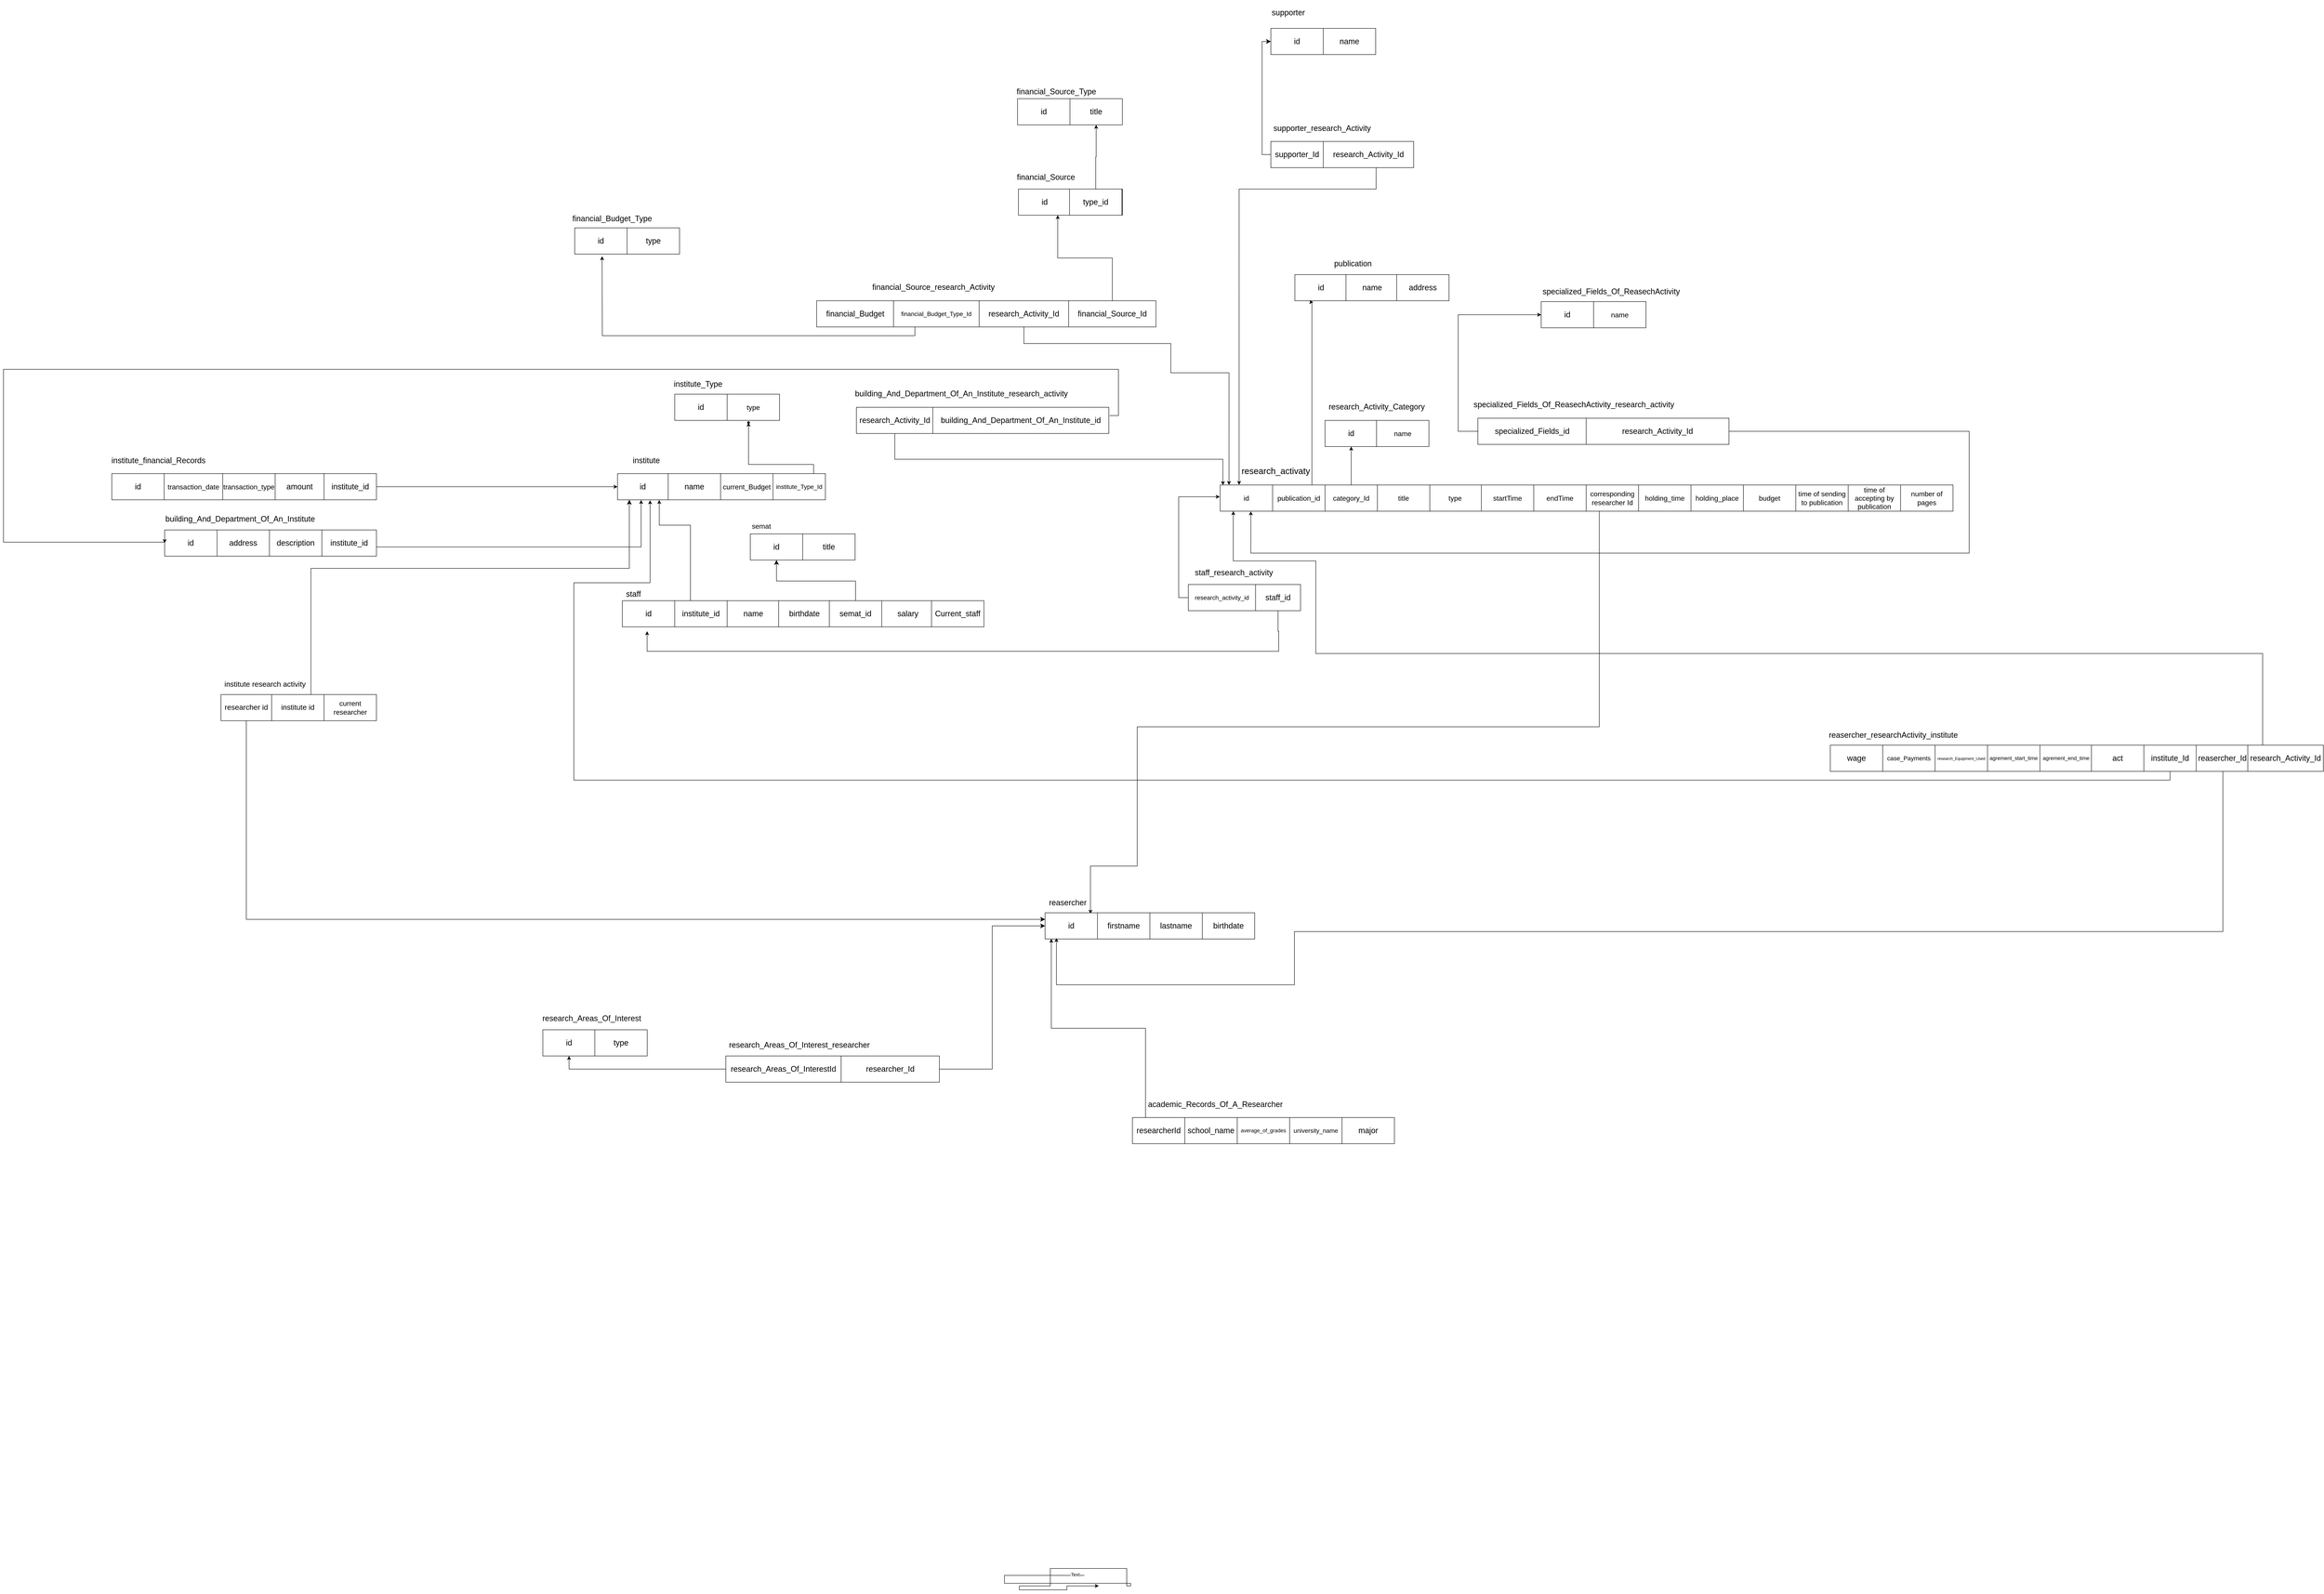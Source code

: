 <mxfile version="21.3.8" type="device">
  <diagram name="Page-1" id="1VqItBVcX3RnxWOe3ivJ">
    <mxGraphModel dx="6468" dy="4348" grid="0" gridSize="10" guides="1" tooltips="1" connect="1" arrows="1" fold="1" page="0" pageScale="1" pageWidth="3300" pageHeight="2339" math="0" shadow="0">
      <root>
        <mxCell id="0" />
        <mxCell id="1" parent="0" />
        <mxCell id="q6PMG7xkaaM3_tdC63fm-1" value="type" style="whiteSpace=wrap;html=1;fontSize=16;" parent="1" vertex="1">
          <mxGeometry x="-87" y="-1649" width="120" height="60" as="geometry" />
        </mxCell>
        <mxCell id="q6PMG7xkaaM3_tdC63fm-2" value="startTime" style="whiteSpace=wrap;html=1;fontSize=16;" parent="1" vertex="1">
          <mxGeometry x="33" y="-1649" width="120" height="60" as="geometry" />
        </mxCell>
        <mxCell id="q6PMG7xkaaM3_tdC63fm-3" value="endTime" style="whiteSpace=wrap;html=1;fontSize=16;" parent="1" vertex="1">
          <mxGeometry x="153" y="-1649" width="120" height="60" as="geometry" />
        </mxCell>
        <mxCell id="SY94LVM2wJJQu6hIDgBv-153" style="edgeStyle=orthogonalEdgeStyle;rounded=0;orthogonalLoop=1;jettySize=auto;html=1;exitX=0.25;exitY=1;exitDx=0;exitDy=0;entryX=0.866;entryY=0.035;entryDx=0;entryDy=0;entryPerimeter=0;" parent="1" source="q6PMG7xkaaM3_tdC63fm-4" target="SY94LVM2wJJQu6hIDgBv-108" edge="1">
          <mxGeometry relative="1" as="geometry">
            <mxPoint x="-862" y="-681" as="targetPoint" />
            <Array as="points">
              <mxPoint x="303" y="-1095" />
              <mxPoint x="-755" y="-1095" />
              <mxPoint x="-755" y="-776" />
              <mxPoint x="-862" y="-776" />
            </Array>
          </mxGeometry>
        </mxCell>
        <mxCell id="q6PMG7xkaaM3_tdC63fm-4" value="corresponding researcher Id" style="whiteSpace=wrap;html=1;fontSize=16;" parent="1" vertex="1">
          <mxGeometry x="273" y="-1649" width="120" height="60" as="geometry" />
        </mxCell>
        <mxCell id="q6PMG7xkaaM3_tdC63fm-5" value="id" style="whiteSpace=wrap;html=1;fontSize=16;" parent="1" vertex="1">
          <mxGeometry x="-565" y="-1649" width="120" height="60" as="geometry" />
        </mxCell>
        <mxCell id="SY94LVM2wJJQu6hIDgBv-152" style="edgeStyle=orthogonalEdgeStyle;rounded=0;orthogonalLoop=1;jettySize=auto;html=1;exitX=0.75;exitY=0;exitDx=0;exitDy=0;entryX=0.35;entryY=1.05;entryDx=0;entryDy=0;entryPerimeter=0;" parent="1" edge="1">
          <mxGeometry relative="1" as="geometry">
            <mxPoint x="-355" y="-1649" as="sourcePoint" />
            <mxPoint x="-352" y="-2068" as="targetPoint" />
            <Array as="points">
              <mxPoint x="-355" y="-2068" />
            </Array>
          </mxGeometry>
        </mxCell>
        <mxCell id="q6PMG7xkaaM3_tdC63fm-6" value="publication_id" style="whiteSpace=wrap;html=1;fontSize=16;" parent="1" vertex="1">
          <mxGeometry x="-445" y="-1649" width="120" height="60" as="geometry" />
        </mxCell>
        <mxCell id="SY94LVM2wJJQu6hIDgBv-18" value="" style="edgeStyle=orthogonalEdgeStyle;rounded=0;orthogonalLoop=1;jettySize=auto;html=1;" parent="1" source="q6PMG7xkaaM3_tdC63fm-7" target="SY94LVM2wJJQu6hIDgBv-2" edge="1">
          <mxGeometry relative="1" as="geometry" />
        </mxCell>
        <mxCell id="q6PMG7xkaaM3_tdC63fm-7" value="category_Id" style="whiteSpace=wrap;html=1;fontSize=16;" parent="1" vertex="1">
          <mxGeometry x="-325" y="-1649" width="120" height="60" as="geometry" />
        </mxCell>
        <mxCell id="q6PMG7xkaaM3_tdC63fm-8" value="title" style="whiteSpace=wrap;html=1;fontSize=16;" parent="1" vertex="1">
          <mxGeometry x="-205" y="-1649" width="120" height="60" as="geometry" />
        </mxCell>
        <mxCell id="q6PMG7xkaaM3_tdC63fm-9" value="&lt;div align=&quot;left&quot;&gt;&lt;font style=&quot;font-size: 20px;&quot;&gt;research_activaty&lt;/font&gt;&lt;/div&gt;" style="text;html=1;align=left;verticalAlign=middle;resizable=0;points=[];autosize=1;strokeColor=none;fillColor=none;fontSize=16;" parent="1" vertex="1">
          <mxGeometry x="-518" y="-1700" width="175" height="36" as="geometry" />
        </mxCell>
        <mxCell id="q6PMG7xkaaM3_tdC63fm-10" value="holding_time" style="whiteSpace=wrap;html=1;fontSize=16;" parent="1" vertex="1">
          <mxGeometry x="393" y="-1649" width="120" height="60" as="geometry" />
        </mxCell>
        <mxCell id="q6PMG7xkaaM3_tdC63fm-11" value="holding_place" style="whiteSpace=wrap;html=1;fontSize=16;" parent="1" vertex="1">
          <mxGeometry x="513" y="-1649" width="120" height="60" as="geometry" />
        </mxCell>
        <mxCell id="q6PMG7xkaaM3_tdC63fm-12" value="budget" style="whiteSpace=wrap;html=1;fontSize=16;" parent="1" vertex="1">
          <mxGeometry x="633" y="-1649" width="120" height="60" as="geometry" />
        </mxCell>
        <mxCell id="q6PMG7xkaaM3_tdC63fm-13" value="time of sending to publication" style="whiteSpace=wrap;html=1;fontSize=16;" parent="1" vertex="1">
          <mxGeometry x="753" y="-1649" width="120" height="60" as="geometry" />
        </mxCell>
        <mxCell id="q6PMG7xkaaM3_tdC63fm-14" value="time of accepting by publication" style="whiteSpace=wrap;html=1;fontSize=16;" parent="1" vertex="1">
          <mxGeometry x="873" y="-1649" width="120" height="60" as="geometry" />
        </mxCell>
        <mxCell id="q6PMG7xkaaM3_tdC63fm-15" value="number of pages" style="whiteSpace=wrap;html=1;fontSize=16;" parent="1" vertex="1">
          <mxGeometry x="993" y="-1649" width="120" height="60" as="geometry" />
        </mxCell>
        <mxCell id="SY94LVM2wJJQu6hIDgBv-1" value="&lt;font style=&quot;font-size: 18px;&quot;&gt;research_Activity_Category&lt;/font&gt;" style="text;html=1;strokeColor=none;fillColor=none;align=center;verticalAlign=middle;whiteSpace=wrap;rounded=0;" parent="1" vertex="1">
          <mxGeometry x="-322" y="-1843" width="231" height="30" as="geometry" />
        </mxCell>
        <mxCell id="SY94LVM2wJJQu6hIDgBv-2" value="&lt;font style=&quot;font-size: 18px;&quot;&gt;id&lt;/font&gt;" style="rounded=0;whiteSpace=wrap;html=1;" parent="1" vertex="1">
          <mxGeometry x="-325" y="-1797" width="120" height="60" as="geometry" />
        </mxCell>
        <mxCell id="SY94LVM2wJJQu6hIDgBv-3" value="&lt;font size=&quot;3&quot;&gt;name&lt;/font&gt;" style="rounded=0;whiteSpace=wrap;html=1;" parent="1" vertex="1">
          <mxGeometry x="-207" y="-1797" width="120" height="60" as="geometry" />
        </mxCell>
        <mxCell id="SY94LVM2wJJQu6hIDgBv-10" value="&lt;font style=&quot;font-size: 18px;&quot;&gt;name&lt;/font&gt;" style="rounded=0;whiteSpace=wrap;html=1;" parent="1" vertex="1">
          <mxGeometry x="-1829" y="-1675" width="120" height="60" as="geometry" />
        </mxCell>
        <mxCell id="SY94LVM2wJJQu6hIDgBv-11" value="&lt;font size=&quot;3&quot;&gt;current_Budget&lt;/font&gt;" style="rounded=0;whiteSpace=wrap;html=1;" parent="1" vertex="1">
          <mxGeometry x="-1709" y="-1675" width="120" height="60" as="geometry" />
        </mxCell>
        <mxCell id="SY94LVM2wJJQu6hIDgBv-28" value="" style="edgeStyle=orthogonalEdgeStyle;rounded=0;orthogonalLoop=1;jettySize=auto;html=1;" parent="1" source="SY94LVM2wJJQu6hIDgBv-12" target="SY94LVM2wJJQu6hIDgBv-27" edge="1">
          <mxGeometry relative="1" as="geometry">
            <Array as="points">
              <mxPoint x="-1496" y="-1696" />
              <mxPoint x="-1645" y="-1696" />
            </Array>
          </mxGeometry>
        </mxCell>
        <mxCell id="SY94LVM2wJJQu6hIDgBv-12" value="&lt;font style=&quot;font-size: 14px;&quot;&gt;institute_Type_Id&lt;/font&gt;" style="rounded=0;whiteSpace=wrap;html=1;" parent="1" vertex="1">
          <mxGeometry x="-1589" y="-1675" width="120" height="60" as="geometry" />
        </mxCell>
        <mxCell id="SY94LVM2wJJQu6hIDgBv-13" value="&lt;font style=&quot;font-size: 18px;&quot;&gt;institute&lt;/font&gt;" style="text;html=1;strokeColor=none;fillColor=none;align=center;verticalAlign=middle;whiteSpace=wrap;rounded=0;" parent="1" vertex="1">
          <mxGeometry x="-1938" y="-1725" width="118" height="40" as="geometry" />
        </mxCell>
        <mxCell id="SY94LVM2wJJQu6hIDgBv-19" value="&lt;font style=&quot;font-size: 18px;&quot;&gt;institute_Type&lt;/font&gt;" style="text;html=1;strokeColor=none;fillColor=none;align=center;verticalAlign=middle;whiteSpace=wrap;rounded=0;" parent="1" vertex="1">
          <mxGeometry x="-1837" y="-1895" width="153" height="30" as="geometry" />
        </mxCell>
        <mxCell id="SY94LVM2wJJQu6hIDgBv-21" value="&lt;font style=&quot;font-size: 18px;&quot;&gt;id&lt;/font&gt;" style="rounded=0;whiteSpace=wrap;html=1;" parent="1" vertex="1">
          <mxGeometry x="-1814" y="-1857" width="120" height="60" as="geometry" />
        </mxCell>
        <mxCell id="SY94LVM2wJJQu6hIDgBv-22" value="&lt;font size=&quot;3&quot;&gt;type&lt;/font&gt;" style="rounded=0;whiteSpace=wrap;html=1;" parent="1" vertex="1">
          <mxGeometry x="-1694" y="-1857" width="120" height="60" as="geometry" />
        </mxCell>
        <mxCell id="SY94LVM2wJJQu6hIDgBv-27" value="" style="shape=waypoint;sketch=0;size=6;pointerEvents=1;points=[];fillColor=default;resizable=0;rotatable=0;perimeter=centerPerimeter;snapToPoint=1;rounded=0;" parent="1" vertex="1">
          <mxGeometry x="-1655" y="-1802" width="20" height="20" as="geometry" />
        </mxCell>
        <mxCell id="SY94LVM2wJJQu6hIDgBv-37" style="edgeStyle=orthogonalEdgeStyle;rounded=0;orthogonalLoop=1;jettySize=auto;html=1;entryX=0.729;entryY=1.007;entryDx=0;entryDy=0;entryPerimeter=0;" parent="1" edge="1">
          <mxGeometry relative="1" as="geometry">
            <mxPoint x="-1849.436" y="-1614.58" as="targetPoint" />
            <Array as="points">
              <mxPoint x="-1778" y="-1557" />
              <mxPoint x="-1849" y="-1557" />
            </Array>
            <mxPoint x="-1778" y="-1384" as="sourcePoint" />
          </mxGeometry>
        </mxCell>
        <mxCell id="SY94LVM2wJJQu6hIDgBv-29" value="&lt;font style=&quot;font-size: 18px;&quot;&gt;institute_id&lt;/font&gt;" style="rounded=0;whiteSpace=wrap;html=1;" parent="1" vertex="1">
          <mxGeometry x="-1814" y="-1384" width="120" height="60" as="geometry" />
        </mxCell>
        <mxCell id="SY94LVM2wJJQu6hIDgBv-30" value="&lt;font style=&quot;font-size: 18px;&quot;&gt;name&lt;/font&gt;" style="rounded=0;whiteSpace=wrap;html=1;" parent="1" vertex="1">
          <mxGeometry x="-1694" y="-1384" width="120" height="60" as="geometry" />
        </mxCell>
        <mxCell id="SY94LVM2wJJQu6hIDgBv-31" value="&lt;font style=&quot;font-size: 18px;&quot;&gt;birthdate&lt;/font&gt;" style="rounded=0;whiteSpace=wrap;html=1;" parent="1" vertex="1">
          <mxGeometry x="-1576" y="-1384" width="118" height="60" as="geometry" />
        </mxCell>
        <mxCell id="xu3cfHIjimYOVlinAVTr-2" style="edgeStyle=orthogonalEdgeStyle;rounded=0;orthogonalLoop=1;jettySize=auto;html=1;entryX=0.5;entryY=1;entryDx=0;entryDy=0;fontSize=12;startSize=8;endSize=8;" parent="1" source="SY94LVM2wJJQu6hIDgBv-32" target="SY94LVM2wJJQu6hIDgBv-49" edge="1">
          <mxGeometry relative="1" as="geometry">
            <Array as="points">
              <mxPoint x="-1400" y="-1429" />
              <mxPoint x="-1581" y="-1429" />
            </Array>
          </mxGeometry>
        </mxCell>
        <mxCell id="SY94LVM2wJJQu6hIDgBv-32" value="&lt;font style=&quot;font-size: 18px;&quot;&gt;semat_id&lt;/font&gt;" style="rounded=0;whiteSpace=wrap;html=1;" parent="1" vertex="1">
          <mxGeometry x="-1460" y="-1384" width="120" height="60" as="geometry" />
        </mxCell>
        <mxCell id="SY94LVM2wJJQu6hIDgBv-33" value="&lt;font style=&quot;font-size: 18px;&quot;&gt;salary&lt;/font&gt;" style="rounded=0;whiteSpace=wrap;html=1;" parent="1" vertex="1">
          <mxGeometry x="-1340" y="-1384" width="120" height="60" as="geometry" />
        </mxCell>
        <mxCell id="SY94LVM2wJJQu6hIDgBv-34" value="&lt;font style=&quot;font-size: 18px;&quot;&gt;Current_staff&lt;/font&gt;" style="rounded=0;whiteSpace=wrap;html=1;" parent="1" vertex="1">
          <mxGeometry x="-1226" y="-1384" width="120" height="60" as="geometry" />
        </mxCell>
        <mxCell id="SY94LVM2wJJQu6hIDgBv-35" value="&lt;font style=&quot;font-size: 18px;&quot;&gt;id&lt;/font&gt;" style="rounded=0;whiteSpace=wrap;html=1;" parent="1" vertex="1">
          <mxGeometry x="-1934" y="-1384" width="120" height="60" as="geometry" />
        </mxCell>
        <mxCell id="SY94LVM2wJJQu6hIDgBv-36" value="&lt;font style=&quot;font-size: 18px;&quot;&gt;staff&lt;/font&gt;" style="text;html=1;strokeColor=none;fillColor=none;align=center;verticalAlign=middle;whiteSpace=wrap;rounded=0;" parent="1" vertex="1">
          <mxGeometry x="-1969" y="-1414" width="121" height="30" as="geometry" />
        </mxCell>
        <mxCell id="SY94LVM2wJJQu6hIDgBv-38" value="&lt;font style=&quot;font-size: 18px;&quot;&gt;staff_research_activity&lt;/font&gt;" style="text;html=1;strokeColor=none;fillColor=none;align=center;verticalAlign=middle;whiteSpace=wrap;rounded=0;" parent="1" vertex="1">
          <mxGeometry x="-629" y="-1472" width="191" height="47" as="geometry" />
        </mxCell>
        <mxCell id="SY94LVM2wJJQu6hIDgBv-42" style="edgeStyle=orthogonalEdgeStyle;rounded=0;orthogonalLoop=1;jettySize=auto;html=1;entryX=-0.008;entryY=0.45;entryDx=0;entryDy=0;entryPerimeter=0;" parent="1" source="SY94LVM2wJJQu6hIDgBv-39" target="q6PMG7xkaaM3_tdC63fm-5" edge="1">
          <mxGeometry relative="1" as="geometry">
            <mxPoint x="-569" y="-1622" as="targetPoint" />
            <Array as="points">
              <mxPoint x="-660" y="-1391" />
              <mxPoint x="-660" y="-1622" />
            </Array>
          </mxGeometry>
        </mxCell>
        <mxCell id="SY94LVM2wJJQu6hIDgBv-39" value="&lt;font style=&quot;font-size: 14px;&quot;&gt;research_activity_id&lt;/font&gt;" style="rounded=0;whiteSpace=wrap;html=1;" parent="1" vertex="1">
          <mxGeometry x="-638" y="-1421" width="154" height="60" as="geometry" />
        </mxCell>
        <mxCell id="SY94LVM2wJJQu6hIDgBv-45" style="edgeStyle=orthogonalEdgeStyle;rounded=0;orthogonalLoop=1;jettySize=auto;html=1;" parent="1" source="SY94LVM2wJJQu6hIDgBv-40" edge="1">
          <mxGeometry relative="1" as="geometry">
            <mxPoint x="-1877.222" y="-1314" as="targetPoint" />
            <Array as="points">
              <mxPoint x="-432" y="-1314" />
              <mxPoint x="-431" y="-1314" />
              <mxPoint x="-431" y="-1268" />
            </Array>
          </mxGeometry>
        </mxCell>
        <mxCell id="SY94LVM2wJJQu6hIDgBv-40" value="&lt;font style=&quot;font-size: 18px;&quot;&gt;staff_id&lt;/font&gt;" style="rounded=0;whiteSpace=wrap;html=1;" parent="1" vertex="1">
          <mxGeometry x="-484" y="-1421" width="103" height="60" as="geometry" />
        </mxCell>
        <mxCell id="SY94LVM2wJJQu6hIDgBv-47" value="&lt;font size=&quot;3&quot;&gt;semat&lt;/font&gt;" style="text;html=1;strokeColor=none;fillColor=none;align=center;verticalAlign=middle;whiteSpace=wrap;rounded=0;" parent="1" vertex="1">
          <mxGeometry x="-1671" y="-1580" width="111" height="50" as="geometry" />
        </mxCell>
        <mxCell id="SY94LVM2wJJQu6hIDgBv-49" value="&lt;font style=&quot;font-size: 18px;&quot;&gt;id&lt;/font&gt;" style="rounded=0;whiteSpace=wrap;html=1;" parent="1" vertex="1">
          <mxGeometry x="-1641" y="-1537" width="120" height="60" as="geometry" />
        </mxCell>
        <mxCell id="SY94LVM2wJJQu6hIDgBv-50" value="&lt;font style=&quot;font-size: 18px;&quot;&gt;title&lt;/font&gt;" style="rounded=0;whiteSpace=wrap;html=1;" parent="1" vertex="1">
          <mxGeometry x="-1521" y="-1537" width="120" height="60" as="geometry" />
        </mxCell>
        <mxCell id="SY94LVM2wJJQu6hIDgBv-52" value="&lt;font style=&quot;font-size: 18px;&quot;&gt;institute_financial_Records&lt;/font&gt;" style="text;html=1;strokeColor=none;fillColor=none;align=center;verticalAlign=middle;whiteSpace=wrap;rounded=0;" parent="1" vertex="1">
          <mxGeometry x="-3111" y="-1730" width="230" height="50" as="geometry" />
        </mxCell>
        <mxCell id="SY94LVM2wJJQu6hIDgBv-53" value="&lt;font style=&quot;font-size: 18px;&quot;&gt;id&lt;/font&gt;" style="rounded=0;whiteSpace=wrap;html=1;" parent="1" vertex="1">
          <mxGeometry x="-3103" y="-1675" width="120" height="60" as="geometry" />
        </mxCell>
        <mxCell id="SY94LVM2wJJQu6hIDgBv-54" value="&lt;font size=&quot;3&quot;&gt;transaction_date&lt;/font&gt;" style="rounded=0;whiteSpace=wrap;html=1;" parent="1" vertex="1">
          <mxGeometry x="-2983" y="-1675" width="134" height="60" as="geometry" />
        </mxCell>
        <mxCell id="SY94LVM2wJJQu6hIDgBv-55" value="&lt;font size=&quot;3&quot;&gt;transaction_type&lt;/font&gt;" style="rounded=0;whiteSpace=wrap;html=1;" parent="1" vertex="1">
          <mxGeometry x="-2849" y="-1675" width="120" height="60" as="geometry" />
        </mxCell>
        <mxCell id="SY94LVM2wJJQu6hIDgBv-56" value="&lt;font style=&quot;font-size: 18px;&quot;&gt;amount&lt;/font&gt;" style="rounded=0;whiteSpace=wrap;html=1;" parent="1" vertex="1">
          <mxGeometry x="-2729" y="-1675" width="112" height="60" as="geometry" />
        </mxCell>
        <mxCell id="SY94LVM2wJJQu6hIDgBv-57" value="&lt;font style=&quot;font-size: 18px;&quot;&gt;institute_id&lt;/font&gt;" style="rounded=0;whiteSpace=wrap;html=1;" parent="1" vertex="1">
          <mxGeometry x="-2617" y="-1675" width="120" height="60" as="geometry" />
        </mxCell>
        <mxCell id="SY94LVM2wJJQu6hIDgBv-59" value="&lt;font style=&quot;font-size: 18px;&quot;&gt;building_And_Department_Of_An_Institute&lt;/font&gt;" style="text;html=1;strokeColor=none;fillColor=none;align=center;verticalAlign=middle;whiteSpace=wrap;rounded=0;" parent="1" vertex="1">
          <mxGeometry x="-2996" y="-1599" width="374" height="55" as="geometry" />
        </mxCell>
        <mxCell id="SY94LVM2wJJQu6hIDgBv-60" value="&lt;font style=&quot;font-size: 18px;&quot;&gt;id&lt;/font&gt;" style="rounded=0;whiteSpace=wrap;html=1;" parent="1" vertex="1">
          <mxGeometry x="-2982" y="-1546" width="120" height="60" as="geometry" />
        </mxCell>
        <mxCell id="SY94LVM2wJJQu6hIDgBv-61" value="&lt;font style=&quot;font-size: 18px;&quot;&gt;address&lt;/font&gt;" style="rounded=0;whiteSpace=wrap;html=1;" parent="1" vertex="1">
          <mxGeometry x="-2862" y="-1546" width="120" height="60" as="geometry" />
        </mxCell>
        <mxCell id="SY94LVM2wJJQu6hIDgBv-62" value="&lt;font style=&quot;font-size: 18px;&quot;&gt;description&lt;/font&gt;" style="rounded=0;whiteSpace=wrap;html=1;" parent="1" vertex="1">
          <mxGeometry x="-2742" y="-1546" width="120" height="60" as="geometry" />
        </mxCell>
        <mxCell id="SY94LVM2wJJQu6hIDgBv-65" style="edgeStyle=orthogonalEdgeStyle;rounded=0;orthogonalLoop=1;jettySize=auto;html=1;entryX=0.466;entryY=1.007;entryDx=0;entryDy=0;entryPerimeter=0;" parent="1" source="SY94LVM2wJJQu6hIDgBv-63" target="SY94LVM2wJJQu6hIDgBv-9" edge="1">
          <mxGeometry relative="1" as="geometry">
            <mxPoint x="-1887" y="-1607" as="targetPoint" />
            <Array as="points">
              <mxPoint x="-1891" y="-1507" />
            </Array>
          </mxGeometry>
        </mxCell>
        <mxCell id="SY94LVM2wJJQu6hIDgBv-63" value="&lt;font style=&quot;font-size: 18px;&quot;&gt;institute_id&lt;/font&gt;" style="rounded=0;whiteSpace=wrap;html=1;" parent="1" vertex="1">
          <mxGeometry x="-2622" y="-1546" width="125" height="60" as="geometry" />
        </mxCell>
        <mxCell id="SY94LVM2wJJQu6hIDgBv-66" value="&lt;font style=&quot;font-size: 18px;&quot;&gt;specialized_Fields_Of_ReasechActivity&lt;/font&gt;" style="text;html=1;strokeColor=none;fillColor=none;align=center;verticalAlign=middle;whiteSpace=wrap;rounded=0;" parent="1" vertex="1">
          <mxGeometry x="119" y="-2124" width="423" height="64" as="geometry" />
        </mxCell>
        <mxCell id="SY94LVM2wJJQu6hIDgBv-67" value="&lt;font style=&quot;font-size: 18px;&quot;&gt;id&lt;/font&gt;" style="rounded=0;whiteSpace=wrap;html=1;" parent="1" vertex="1">
          <mxGeometry x="170" y="-2069" width="120" height="60" as="geometry" />
        </mxCell>
        <mxCell id="SY94LVM2wJJQu6hIDgBv-68" value="&lt;font size=&quot;3&quot;&gt;name&lt;/font&gt;" style="rounded=0;whiteSpace=wrap;html=1;" parent="1" vertex="1">
          <mxGeometry x="290" y="-2069" width="120" height="60" as="geometry" />
        </mxCell>
        <mxCell id="SY94LVM2wJJQu6hIDgBv-69" value="&lt;font style=&quot;font-size: 18px;&quot;&gt;specialized_Fields_Of_ReasechActivity_research_activity&lt;/font&gt;" style="text;html=1;strokeColor=none;fillColor=none;align=center;verticalAlign=middle;whiteSpace=wrap;rounded=0;" parent="1" vertex="1">
          <mxGeometry x="6" y="-1870" width="478" height="73" as="geometry" />
        </mxCell>
        <mxCell id="SY94LVM2wJJQu6hIDgBv-72" style="edgeStyle=orthogonalEdgeStyle;rounded=0;orthogonalLoop=1;jettySize=auto;html=1;entryX=0;entryY=0.5;entryDx=0;entryDy=0;" parent="1" source="SY94LVM2wJJQu6hIDgBv-70" target="SY94LVM2wJJQu6hIDgBv-67" edge="1">
          <mxGeometry relative="1" as="geometry">
            <mxPoint x="-20" y="-2047" as="targetPoint" />
            <Array as="points">
              <mxPoint x="-20" y="-1772" />
              <mxPoint x="-20" y="-2039" />
            </Array>
          </mxGeometry>
        </mxCell>
        <mxCell id="SY94LVM2wJJQu6hIDgBv-70" value="&lt;font style=&quot;font-size: 18px;&quot;&gt;specialized_Fields_id&lt;/font&gt;" style="rounded=0;whiteSpace=wrap;html=1;" parent="1" vertex="1">
          <mxGeometry x="25" y="-1802" width="249" height="60" as="geometry" />
        </mxCell>
        <mxCell id="SY94LVM2wJJQu6hIDgBv-73" style="edgeStyle=orthogonalEdgeStyle;rounded=0;orthogonalLoop=1;jettySize=auto;html=1;entryX=0.585;entryY=1.007;entryDx=0;entryDy=0;entryPerimeter=0;" parent="1" source="SY94LVM2wJJQu6hIDgBv-71" target="q6PMG7xkaaM3_tdC63fm-5" edge="1">
          <mxGeometry relative="1" as="geometry">
            <mxPoint x="1135" y="-1493" as="targetPoint" />
            <Array as="points">
              <mxPoint x="1150" y="-1772" />
              <mxPoint x="1150" y="-1493" />
              <mxPoint x="-495" y="-1493" />
            </Array>
          </mxGeometry>
        </mxCell>
        <mxCell id="SY94LVM2wJJQu6hIDgBv-71" value="&lt;font style=&quot;font-size: 18px;&quot;&gt;research_Activity_Id&lt;/font&gt;" style="rounded=0;whiteSpace=wrap;html=1;" parent="1" vertex="1">
          <mxGeometry x="273" y="-1802" width="327" height="60" as="geometry" />
        </mxCell>
        <mxCell id="SY94LVM2wJJQu6hIDgBv-74" value="&lt;font style=&quot;font-size: 18px;&quot;&gt;financial_Source&lt;/font&gt;" style="text;html=1;strokeColor=none;fillColor=none;align=center;verticalAlign=middle;whiteSpace=wrap;rounded=0;" parent="1" vertex="1">
          <mxGeometry x="-1037" y="-2380" width="146" height="51" as="geometry" />
        </mxCell>
        <mxCell id="SY94LVM2wJJQu6hIDgBv-75" value="&lt;font style=&quot;font-size: 18px;&quot;&gt;id&lt;/font&gt;" style="rounded=0;whiteSpace=wrap;html=1;" parent="1" vertex="1">
          <mxGeometry x="-1027" y="-2327" width="120" height="60" as="geometry" />
        </mxCell>
        <mxCell id="SY94LVM2wJJQu6hIDgBv-128" style="edgeStyle=orthogonalEdgeStyle;rounded=0;orthogonalLoop=1;jettySize=auto;html=1;exitX=0.5;exitY=0;exitDx=0;exitDy=0;entryX=0.5;entryY=1;entryDx=0;entryDy=0;" parent="1" source="SY94LVM2wJJQu6hIDgBv-76" target="SY94LVM2wJJQu6hIDgBv-127" edge="1">
          <mxGeometry relative="1" as="geometry">
            <mxPoint x="-1072" y="-2521.333" as="targetPoint" />
          </mxGeometry>
        </mxCell>
        <mxCell id="SY94LVM2wJJQu6hIDgBv-76" value="&lt;font style=&quot;font-size: 18px;&quot;&gt;type_id&lt;/font&gt;" style="rounded=0;whiteSpace=wrap;html=1;" parent="1" vertex="1">
          <mxGeometry x="-910" y="-2327" width="120" height="60" as="geometry" />
        </mxCell>
        <mxCell id="SY94LVM2wJJQu6hIDgBv-77" value="" style="rounded=0;whiteSpace=wrap;html=1;" parent="1" vertex="1">
          <mxGeometry x="-790" y="-2327" width="1" height="60" as="geometry" />
        </mxCell>
        <mxCell id="SY94LVM2wJJQu6hIDgBv-78" value="&lt;font style=&quot;font-size: 18px;&quot;&gt;financial_Source_research_Activity&lt;/font&gt;" style="text;html=1;strokeColor=none;fillColor=none;align=center;verticalAlign=middle;whiteSpace=wrap;rounded=0;" parent="1" vertex="1">
          <mxGeometry x="-1368" y="-2134" width="293" height="63" as="geometry" />
        </mxCell>
        <mxCell id="SY94LVM2wJJQu6hIDgBv-79" value="&lt;font style=&quot;font-size: 18px;&quot;&gt;financial_Budget&lt;/font&gt;" style="rounded=0;whiteSpace=wrap;html=1;" parent="1" vertex="1">
          <mxGeometry x="-1489" y="-2071" width="177" height="60" as="geometry" />
        </mxCell>
        <mxCell id="SY94LVM2wJJQu6hIDgBv-132" style="edgeStyle=orthogonalEdgeStyle;rounded=0;orthogonalLoop=1;jettySize=auto;html=1;exitX=0.25;exitY=1;exitDx=0;exitDy=0;" parent="1" source="SY94LVM2wJJQu6hIDgBv-80" edge="1">
          <mxGeometry relative="1" as="geometry">
            <mxPoint x="-1980.333" y="-2173" as="targetPoint" />
          </mxGeometry>
        </mxCell>
        <mxCell id="SY94LVM2wJJQu6hIDgBv-80" value="&lt;font style=&quot;font-size: 14px;&quot;&gt;financial_Budget_Type_Id&lt;/font&gt;" style="rounded=0;whiteSpace=wrap;html=1;" parent="1" vertex="1">
          <mxGeometry x="-1313" y="-2071" width="196" height="60" as="geometry" />
        </mxCell>
        <mxCell id="SY94LVM2wJJQu6hIDgBv-86" style="edgeStyle=orthogonalEdgeStyle;rounded=0;orthogonalLoop=1;jettySize=auto;html=1;" parent="1" edge="1">
          <mxGeometry relative="1" as="geometry">
            <mxPoint x="-843" y="873" as="targetPoint" />
            <mxPoint x="-876.09" y="848.91" as="sourcePoint" />
            <Array as="points">
              <mxPoint x="-1059" y="849" />
              <mxPoint x="-1059" y="867" />
              <mxPoint x="-770" y="867" />
              <mxPoint x="-770" y="873" />
              <mxPoint x="-779" y="873" />
              <mxPoint x="-779" y="833" />
              <mxPoint x="-954" y="833" />
              <mxPoint x="-954" y="873" />
              <mxPoint x="-1025" y="873" />
              <mxPoint x="-1025" y="882" />
              <mxPoint x="-916" y="882" />
            </Array>
          </mxGeometry>
        </mxCell>
        <mxCell id="SY94LVM2wJJQu6hIDgBv-87" value="Text" style="edgeLabel;html=1;align=center;verticalAlign=middle;resizable=0;points=[];" parent="SY94LVM2wJJQu6hIDgBv-86" vertex="1" connectable="0">
          <mxGeometry x="-0.959" y="-2" relative="1" as="geometry">
            <mxPoint as="offset" />
          </mxGeometry>
        </mxCell>
        <mxCell id="SY94LVM2wJJQu6hIDgBv-88" style="edgeStyle=orthogonalEdgeStyle;rounded=0;orthogonalLoop=1;jettySize=auto;html=1;entryX=0.168;entryY=0;entryDx=0;entryDy=0;entryPerimeter=0;" parent="1" source="SY94LVM2wJJQu6hIDgBv-81" target="q6PMG7xkaaM3_tdC63fm-5" edge="1">
          <mxGeometry relative="1" as="geometry">
            <mxPoint x="-545" y="-1660" as="targetPoint" />
            <Array as="points">
              <mxPoint x="-1014" y="-1973" />
              <mxPoint x="-678" y="-1973" />
              <mxPoint x="-678" y="-1906" />
              <mxPoint x="-545" y="-1906" />
            </Array>
          </mxGeometry>
        </mxCell>
        <mxCell id="SY94LVM2wJJQu6hIDgBv-81" value="&lt;font style=&quot;font-size: 18px;&quot;&gt;research_Activity_Id&lt;/font&gt;" style="rounded=0;whiteSpace=wrap;html=1;" parent="1" vertex="1">
          <mxGeometry x="-1117" y="-2071" width="205" height="60" as="geometry" />
        </mxCell>
        <mxCell id="SY94LVM2wJJQu6hIDgBv-85" style="edgeStyle=orthogonalEdgeStyle;rounded=0;orthogonalLoop=1;jettySize=auto;html=1;entryX=0.75;entryY=1;entryDx=0;entryDy=0;" parent="1" source="SY94LVM2wJJQu6hIDgBv-83" target="SY94LVM2wJJQu6hIDgBv-75" edge="1">
          <mxGeometry relative="1" as="geometry">
            <mxPoint x="-929" y="-2247" as="targetPoint" />
          </mxGeometry>
        </mxCell>
        <mxCell id="SY94LVM2wJJQu6hIDgBv-83" value="&lt;font style=&quot;font-size: 18px;&quot;&gt;financial_Source_Id&lt;/font&gt;" style="rounded=0;whiteSpace=wrap;html=1;" parent="1" vertex="1">
          <mxGeometry x="-912" y="-2071" width="200" height="60" as="geometry" />
        </mxCell>
        <mxCell id="SY94LVM2wJJQu6hIDgBv-89" value="&lt;font style=&quot;font-size: 18px;&quot;&gt;supporter&lt;/font&gt;" style="text;html=1;strokeColor=none;fillColor=none;align=center;verticalAlign=middle;whiteSpace=wrap;rounded=0;" parent="1" vertex="1">
          <mxGeometry x="-471" y="-2760" width="124" height="57" as="geometry" />
        </mxCell>
        <mxCell id="SY94LVM2wJJQu6hIDgBv-90" value="&lt;font style=&quot;font-size: 18px;&quot;&gt;id&lt;/font&gt;" style="rounded=0;whiteSpace=wrap;html=1;" parent="1" vertex="1">
          <mxGeometry x="-449" y="-2695" width="120" height="60" as="geometry" />
        </mxCell>
        <mxCell id="SY94LVM2wJJQu6hIDgBv-91" value="&lt;font style=&quot;font-size: 18px;&quot;&gt;name&lt;/font&gt;" style="rounded=0;whiteSpace=wrap;html=1;" parent="1" vertex="1">
          <mxGeometry x="-329" y="-2695" width="120" height="60" as="geometry" />
        </mxCell>
        <mxCell id="SY94LVM2wJJQu6hIDgBv-92" value="&lt;font style=&quot;font-size: 18px;&quot;&gt;supporter_research_Activity&lt;/font&gt;" style="text;html=1;strokeColor=none;fillColor=none;align=center;verticalAlign=middle;whiteSpace=wrap;rounded=0;" parent="1" vertex="1">
          <mxGeometry x="-454" y="-2499" width="245" height="65" as="geometry" />
        </mxCell>
        <mxCell id="xu3cfHIjimYOVlinAVTr-6" style="edgeStyle=orthogonalEdgeStyle;rounded=0;orthogonalLoop=1;jettySize=auto;html=1;entryX=0;entryY=0.5;entryDx=0;entryDy=0;fontSize=12;startSize=8;endSize=8;" parent="1" source="SY94LVM2wJJQu6hIDgBv-93" target="SY94LVM2wJJQu6hIDgBv-90" edge="1">
          <mxGeometry relative="1" as="geometry">
            <Array as="points">
              <mxPoint x="-469" y="-2406" />
              <mxPoint x="-469" y="-2665" />
            </Array>
          </mxGeometry>
        </mxCell>
        <mxCell id="SY94LVM2wJJQu6hIDgBv-93" value="&lt;font style=&quot;font-size: 18px;&quot;&gt;supporter_Id&lt;/font&gt;" style="rounded=0;whiteSpace=wrap;html=1;" parent="1" vertex="1">
          <mxGeometry x="-449" y="-2436" width="120" height="60" as="geometry" />
        </mxCell>
        <mxCell id="SY94LVM2wJJQu6hIDgBv-96" style="edgeStyle=orthogonalEdgeStyle;rounded=0;orthogonalLoop=1;jettySize=auto;html=1;" parent="1" source="SY94LVM2wJJQu6hIDgBv-94" edge="1">
          <mxGeometry relative="1" as="geometry">
            <mxPoint x="-521.727" y="-1649.273" as="targetPoint" />
            <Array as="points">
              <mxPoint x="-208" y="-2327" />
              <mxPoint x="-522" y="-2327" />
            </Array>
          </mxGeometry>
        </mxCell>
        <mxCell id="SY94LVM2wJJQu6hIDgBv-94" value="&lt;font style=&quot;font-size: 18px;&quot;&gt;research_Activity_Id&lt;/font&gt;" style="rounded=0;whiteSpace=wrap;html=1;" parent="1" vertex="1">
          <mxGeometry x="-329" y="-2436" width="207" height="60" as="geometry" />
        </mxCell>
        <mxCell id="SY94LVM2wJJQu6hIDgBv-97" value="" style="edgeStyle=orthogonalEdgeStyle;rounded=0;orthogonalLoop=1;jettySize=auto;html=1;exitX=1;exitY=0.5;exitDx=0;exitDy=0;" parent="1" source="SY94LVM2wJJQu6hIDgBv-57" target="SY94LVM2wJJQu6hIDgBv-9" edge="1">
          <mxGeometry relative="1" as="geometry">
            <mxPoint x="-1820.462" y="-1644.231" as="targetPoint" />
            <mxPoint x="-2497" y="-1645" as="sourcePoint" />
          </mxGeometry>
        </mxCell>
        <mxCell id="SY94LVM2wJJQu6hIDgBv-9" value="&lt;font style=&quot;font-size: 18px;&quot;&gt;id&lt;/font&gt;" style="rounded=0;whiteSpace=wrap;html=1;" parent="1" vertex="1">
          <mxGeometry x="-1945" y="-1675" width="116" height="60" as="geometry" />
        </mxCell>
        <mxCell id="SY94LVM2wJJQu6hIDgBv-99" value="&lt;font style=&quot;font-size: 18px;&quot;&gt;building_And_Department_Of_An_Institute_research_activity&lt;/font&gt;" style="text;html=1;strokeColor=none;fillColor=none;align=center;verticalAlign=middle;whiteSpace=wrap;rounded=0;" parent="1" vertex="1">
          <mxGeometry x="-1411" y="-1897" width="507" height="77" as="geometry" />
        </mxCell>
        <mxCell id="SY94LVM2wJJQu6hIDgBv-104" style="edgeStyle=orthogonalEdgeStyle;rounded=0;orthogonalLoop=1;jettySize=auto;html=1;exitX=0.5;exitY=1;exitDx=0;exitDy=0;entryX=0.052;entryY=0.007;entryDx=0;entryDy=0;entryPerimeter=0;" parent="1" source="SY94LVM2wJJQu6hIDgBv-100" target="q6PMG7xkaaM3_tdC63fm-5" edge="1">
          <mxGeometry relative="1" as="geometry">
            <mxPoint x="-558.091" y="-1652.909" as="targetPoint" />
          </mxGeometry>
        </mxCell>
        <mxCell id="SY94LVM2wJJQu6hIDgBv-100" value="&lt;font style=&quot;font-size: 18px;&quot;&gt;research_Activity_Id&lt;/font&gt;" style="rounded=0;whiteSpace=wrap;html=1;" parent="1" vertex="1">
          <mxGeometry x="-1398" y="-1827" width="176" height="60" as="geometry" />
        </mxCell>
        <mxCell id="SY94LVM2wJJQu6hIDgBv-105" style="edgeStyle=orthogonalEdgeStyle;rounded=0;orthogonalLoop=1;jettySize=auto;html=1;exitX=1;exitY=0.5;exitDx=0;exitDy=0;entryX=0;entryY=0.5;entryDx=0;entryDy=0;" parent="1" target="SY94LVM2wJJQu6hIDgBv-60" edge="1">
          <mxGeometry relative="1" as="geometry">
            <mxPoint x="-3147" y="-1518" as="targetPoint" />
            <Array as="points">
              <mxPoint x="-798" y="-1808" />
              <mxPoint x="-798" y="-1914" />
              <mxPoint x="-3351" y="-1914" />
              <mxPoint x="-3351" y="-1518" />
              <mxPoint x="-2982" y="-1518" />
            </Array>
            <mxPoint x="-818" y="-1808" as="sourcePoint" />
          </mxGeometry>
        </mxCell>
        <mxCell id="SY94LVM2wJJQu6hIDgBv-101" value="&lt;font style=&quot;font-size: 18px;&quot;&gt;building_And_Department_Of_An_Institute_id&lt;/font&gt;" style="rounded=0;whiteSpace=wrap;html=1;" parent="1" vertex="1">
          <mxGeometry x="-1223" y="-1827" width="403" height="60" as="geometry" />
        </mxCell>
        <mxCell id="SY94LVM2wJJQu6hIDgBv-102" value="" style="rounded=0;whiteSpace=wrap;html=1;" parent="1" vertex="1">
          <mxGeometry x="-1100" y="-1827" height="60" as="geometry" />
        </mxCell>
        <mxCell id="SY94LVM2wJJQu6hIDgBv-107" value="&lt;font style=&quot;font-size: 18px;&quot;&gt;reasercher&lt;/font&gt;" style="text;html=1;strokeColor=none;fillColor=none;align=center;verticalAlign=middle;whiteSpace=wrap;rounded=0;" parent="1" vertex="1">
          <mxGeometry x="-976" y="-719" width="124" height="53" as="geometry" />
        </mxCell>
        <mxCell id="SY94LVM2wJJQu6hIDgBv-108" value="&lt;font style=&quot;font-size: 18px;&quot;&gt;id&lt;/font&gt;" style="rounded=0;whiteSpace=wrap;html=1;" parent="1" vertex="1">
          <mxGeometry x="-966" y="-669" width="120" height="60" as="geometry" />
        </mxCell>
        <mxCell id="SY94LVM2wJJQu6hIDgBv-109" value="&lt;font style=&quot;font-size: 18px;&quot;&gt;firstname&lt;/font&gt;" style="rounded=0;whiteSpace=wrap;html=1;" parent="1" vertex="1">
          <mxGeometry x="-846" y="-669" width="120" height="60" as="geometry" />
        </mxCell>
        <mxCell id="SY94LVM2wJJQu6hIDgBv-110" value="&lt;font style=&quot;font-size: 18px;&quot;&gt;lastname&lt;/font&gt;" style="rounded=0;whiteSpace=wrap;html=1;" parent="1" vertex="1">
          <mxGeometry x="-726" y="-669" width="120" height="60" as="geometry" />
        </mxCell>
        <mxCell id="SY94LVM2wJJQu6hIDgBv-111" value="&lt;font style=&quot;font-size: 18px;&quot;&gt;birthdate&lt;/font&gt;" style="rounded=0;whiteSpace=wrap;html=1;" parent="1" vertex="1">
          <mxGeometry x="-606" y="-669" width="120" height="60" as="geometry" />
        </mxCell>
        <mxCell id="SY94LVM2wJJQu6hIDgBv-112" value="&lt;font style=&quot;font-size: 18px;&quot;&gt;reasercher_researchActivity_institute&lt;/font&gt;" style="text;html=1;strokeColor=none;fillColor=none;align=center;verticalAlign=middle;whiteSpace=wrap;rounded=0;" parent="1" vertex="1">
          <mxGeometry x="778" y="-1135" width="397" height="118" as="geometry" />
        </mxCell>
        <mxCell id="SY94LVM2wJJQu6hIDgBv-113" value="&lt;font style=&quot;font-size: 18px;&quot;&gt;wage&lt;/font&gt;" style="rounded=0;whiteSpace=wrap;html=1;" parent="1" vertex="1">
          <mxGeometry x="832" y="-1053" width="120" height="60" as="geometry" />
        </mxCell>
        <mxCell id="SY94LVM2wJJQu6hIDgBv-114" value="&lt;font style=&quot;font-size: 14px;&quot;&gt;case_Payments&lt;/font&gt;" style="rounded=0;whiteSpace=wrap;html=1;" parent="1" vertex="1">
          <mxGeometry x="952" y="-1053" width="120" height="60" as="geometry" />
        </mxCell>
        <mxCell id="SY94LVM2wJJQu6hIDgBv-115" value="&lt;font style=&quot;font-size: 9px;&quot;&gt;research_Equipment_Used&lt;/font&gt;" style="rounded=0;whiteSpace=wrap;html=1;" parent="1" vertex="1">
          <mxGeometry x="1072" y="-1053" width="120" height="60" as="geometry" />
        </mxCell>
        <mxCell id="SY94LVM2wJJQu6hIDgBv-116" value="agrement_start_time" style="rounded=0;whiteSpace=wrap;html=1;" parent="1" vertex="1">
          <mxGeometry x="1192" y="-1053" width="120" height="60" as="geometry" />
        </mxCell>
        <mxCell id="SY94LVM2wJJQu6hIDgBv-117" value="agrement_end_time" style="rounded=0;whiteSpace=wrap;html=1;" parent="1" vertex="1">
          <mxGeometry x="1312" y="-1053" width="120" height="60" as="geometry" />
        </mxCell>
        <mxCell id="SY94LVM2wJJQu6hIDgBv-118" value="&lt;font style=&quot;font-size: 18px;&quot;&gt;act&lt;/font&gt;" style="rounded=0;whiteSpace=wrap;html=1;" parent="1" vertex="1">
          <mxGeometry x="1430" y="-1053" width="120" height="60" as="geometry" />
        </mxCell>
        <mxCell id="SY94LVM2wJJQu6hIDgBv-124" style="edgeStyle=orthogonalEdgeStyle;rounded=0;orthogonalLoop=1;jettySize=auto;html=1;exitX=0.5;exitY=1;exitDx=0;exitDy=0;entryX=0.643;entryY=1.017;entryDx=0;entryDy=0;entryPerimeter=0;" parent="1" source="SY94LVM2wJJQu6hIDgBv-119" target="SY94LVM2wJJQu6hIDgBv-9" edge="1">
          <mxGeometry relative="1" as="geometry">
            <mxPoint x="-1880" y="-1605" as="targetPoint" />
            <Array as="points">
              <mxPoint x="1610" y="-973" />
              <mxPoint x="-2045" y="-973" />
              <mxPoint x="-2045" y="-1425" />
              <mxPoint x="-1870" y="-1425" />
            </Array>
          </mxGeometry>
        </mxCell>
        <mxCell id="SY94LVM2wJJQu6hIDgBv-119" value="&lt;font style=&quot;font-size: 18px;&quot;&gt;institute_Id&lt;/font&gt;" style="rounded=0;whiteSpace=wrap;html=1;" parent="1" vertex="1">
          <mxGeometry x="1550" y="-1053" width="120" height="60" as="geometry" />
        </mxCell>
        <mxCell id="SY94LVM2wJJQu6hIDgBv-122" style="edgeStyle=orthogonalEdgeStyle;rounded=0;orthogonalLoop=1;jettySize=auto;html=1;exitX=0.25;exitY=0;exitDx=0;exitDy=0;entryX=0.25;entryY=1;entryDx=0;entryDy=0;" parent="1" source="SY94LVM2wJJQu6hIDgBv-120" target="q6PMG7xkaaM3_tdC63fm-5" edge="1">
          <mxGeometry relative="1" as="geometry">
            <mxPoint x="-314" y="-1475" as="targetPoint" />
            <Array as="points">
              <mxPoint x="1822" y="-1053" />
              <mxPoint x="1822" y="-1263" />
              <mxPoint x="-346" y="-1263" />
              <mxPoint x="-346" y="-1475" />
              <mxPoint x="-535" y="-1475" />
            </Array>
          </mxGeometry>
        </mxCell>
        <mxCell id="SY94LVM2wJJQu6hIDgBv-123" style="edgeStyle=orthogonalEdgeStyle;rounded=0;orthogonalLoop=1;jettySize=auto;html=1;exitX=0.5;exitY=1;exitDx=0;exitDy=0;entryX=0.217;entryY=0.967;entryDx=0;entryDy=0;entryPerimeter=0;" parent="1" source="SY94LVM2wJJQu6hIDgBv-120" target="SY94LVM2wJJQu6hIDgBv-108" edge="1">
          <mxGeometry relative="1" as="geometry">
            <mxPoint x="-940" y="-608" as="targetPoint" />
            <Array as="points">
              <mxPoint x="1731" y="-993" />
              <mxPoint x="1731" y="-626" />
              <mxPoint x="-395" y="-626" />
              <mxPoint x="-395" y="-504" />
              <mxPoint x="-940" y="-504" />
            </Array>
          </mxGeometry>
        </mxCell>
        <mxCell id="SY94LVM2wJJQu6hIDgBv-120" value="&lt;font style=&quot;font-size: 18px;&quot;&gt;reasercher_Id&lt;/font&gt;" style="rounded=0;whiteSpace=wrap;html=1;" parent="1" vertex="1">
          <mxGeometry x="1670" y="-1053" width="120" height="60" as="geometry" />
        </mxCell>
        <mxCell id="SY94LVM2wJJQu6hIDgBv-121" value="&lt;font style=&quot;font-size: 18px;&quot;&gt;research_Activity_Id&lt;/font&gt;" style="rounded=0;whiteSpace=wrap;html=1;" parent="1" vertex="1">
          <mxGeometry x="1788" y="-1053" width="173" height="60" as="geometry" />
        </mxCell>
        <mxCell id="SY94LVM2wJJQu6hIDgBv-125" value="&lt;font style=&quot;font-size: 18px;&quot;&gt;financial_Source_Type&lt;/font&gt;" style="text;html=1;strokeColor=none;fillColor=none;align=center;verticalAlign=middle;whiteSpace=wrap;rounded=0;" parent="1" vertex="1">
          <mxGeometry x="-1048" y="-2579" width="216" height="57" as="geometry" />
        </mxCell>
        <mxCell id="SY94LVM2wJJQu6hIDgBv-126" value="&lt;font style=&quot;font-size: 18px;&quot;&gt;id&lt;/font&gt;" style="rounded=0;whiteSpace=wrap;html=1;" parent="1" vertex="1">
          <mxGeometry x="-1029" y="-2534" width="120" height="60" as="geometry" />
        </mxCell>
        <mxCell id="SY94LVM2wJJQu6hIDgBv-127" value="&lt;font style=&quot;font-size: 18px;&quot;&gt;title&lt;/font&gt;" style="rounded=0;whiteSpace=wrap;html=1;" parent="1" vertex="1">
          <mxGeometry x="-909" y="-2534" width="120" height="60" as="geometry" />
        </mxCell>
        <mxCell id="SY94LVM2wJJQu6hIDgBv-129" value="&lt;font style=&quot;font-size: 18px;&quot;&gt;financial_Budget_Type&lt;/font&gt;" style="text;html=1;strokeColor=none;fillColor=none;align=center;verticalAlign=middle;whiteSpace=wrap;rounded=0;" parent="1" vertex="1">
          <mxGeometry x="-2058" y="-2284" width="202" height="50" as="geometry" />
        </mxCell>
        <mxCell id="SY94LVM2wJJQu6hIDgBv-130" value="&lt;font style=&quot;font-size: 18px;&quot;&gt;id&lt;/font&gt;" style="rounded=0;whiteSpace=wrap;html=1;" parent="1" vertex="1">
          <mxGeometry x="-2043" y="-2238" width="120" height="60" as="geometry" />
        </mxCell>
        <mxCell id="SY94LVM2wJJQu6hIDgBv-131" value="&lt;font style=&quot;font-size: 18px;&quot;&gt;type&lt;/font&gt;" style="rounded=0;whiteSpace=wrap;html=1;" parent="1" vertex="1">
          <mxGeometry x="-1923" y="-2238" width="120" height="60" as="geometry" />
        </mxCell>
        <mxCell id="SY94LVM2wJJQu6hIDgBv-133" value="&lt;font style=&quot;font-size: 18px;&quot;&gt;research_Areas_Of_Interest&lt;/font&gt;" style="text;html=1;strokeColor=none;fillColor=none;align=center;verticalAlign=middle;whiteSpace=wrap;rounded=0;" parent="1" vertex="1">
          <mxGeometry x="-2131" y="-456" width="254" height="57" as="geometry" />
        </mxCell>
        <mxCell id="SY94LVM2wJJQu6hIDgBv-134" value="&lt;font style=&quot;font-size: 18px;&quot;&gt;id&lt;/font&gt;" style="rounded=0;whiteSpace=wrap;html=1;" parent="1" vertex="1">
          <mxGeometry x="-2116" y="-401" width="120" height="60" as="geometry" />
        </mxCell>
        <mxCell id="SY94LVM2wJJQu6hIDgBv-135" value="&lt;font style=&quot;font-size: 18px;&quot;&gt;type&lt;/font&gt;" style="rounded=0;whiteSpace=wrap;html=1;" parent="1" vertex="1">
          <mxGeometry x="-1997" y="-401" width="120" height="60" as="geometry" />
        </mxCell>
        <mxCell id="SY94LVM2wJJQu6hIDgBv-136" value="&lt;font style=&quot;font-size: 18px;&quot;&gt;research_Areas_Of_Interest_researcher&lt;/font&gt;" style="text;html=1;strokeColor=none;fillColor=none;align=center;verticalAlign=middle;whiteSpace=wrap;rounded=0;" parent="1" vertex="1">
          <mxGeometry x="-1702.5" y="-381" width="347" height="30" as="geometry" />
        </mxCell>
        <mxCell id="1yc8SdMrvSH7KLga8tbq-10" style="edgeStyle=orthogonalEdgeStyle;rounded=0;orthogonalLoop=1;jettySize=auto;html=1;entryX=0;entryY=0.5;entryDx=0;entryDy=0;fontSize=12;startSize=8;endSize=8;" parent="1" source="SY94LVM2wJJQu6hIDgBv-137" target="SY94LVM2wJJQu6hIDgBv-108" edge="1">
          <mxGeometry relative="1" as="geometry" />
        </mxCell>
        <mxCell id="SY94LVM2wJJQu6hIDgBv-137" value="&lt;font style=&quot;font-size: 18px;&quot;&gt;researcher_Id&lt;/font&gt;" style="rounded=0;whiteSpace=wrap;html=1;" parent="1" vertex="1">
          <mxGeometry x="-1433" y="-341" width="225" height="60" as="geometry" />
        </mxCell>
        <mxCell id="SY94LVM2wJJQu6hIDgBv-140" style="edgeStyle=orthogonalEdgeStyle;rounded=0;orthogonalLoop=1;jettySize=auto;html=1;exitX=0;exitY=0.5;exitDx=0;exitDy=0;entryX=0.5;entryY=1;entryDx=0;entryDy=0;" parent="1" source="SY94LVM2wJJQu6hIDgBv-138" target="SY94LVM2wJJQu6hIDgBv-134" edge="1">
          <mxGeometry relative="1" as="geometry">
            <mxPoint x="-2050.333" y="-586.333" as="targetPoint" />
          </mxGeometry>
        </mxCell>
        <mxCell id="SY94LVM2wJJQu6hIDgBv-138" value="&lt;font style=&quot;font-size: 18px;&quot;&gt;research_Areas_Of_InterestId&lt;/font&gt;" style="rounded=0;whiteSpace=wrap;html=1;" parent="1" vertex="1">
          <mxGeometry x="-1697" y="-341" width="264" height="60" as="geometry" />
        </mxCell>
        <mxCell id="SY94LVM2wJJQu6hIDgBv-141" value="&lt;font style=&quot;font-size: 18px;&quot;&gt;academic_Records_Of_A_Researcher&lt;/font&gt;" style="text;html=1;strokeColor=none;fillColor=none;align=center;verticalAlign=middle;whiteSpace=wrap;rounded=0;" parent="1" vertex="1">
          <mxGeometry x="-751" y="-250" width="350" height="40" as="geometry" />
        </mxCell>
        <mxCell id="SY94LVM2wJJQu6hIDgBv-147" style="edgeStyle=orthogonalEdgeStyle;rounded=0;orthogonalLoop=1;jettySize=auto;html=1;exitX=0.25;exitY=0;exitDx=0;exitDy=0;entryX=0.119;entryY=0.994;entryDx=0;entryDy=0;entryPerimeter=0;" parent="1" source="SY94LVM2wJJQu6hIDgBv-142" target="SY94LVM2wJJQu6hIDgBv-108" edge="1">
          <mxGeometry relative="1" as="geometry" />
        </mxCell>
        <mxCell id="SY94LVM2wJJQu6hIDgBv-142" value="&lt;font style=&quot;font-size: 18px;&quot;&gt;researcherId&lt;/font&gt;" style="rounded=0;whiteSpace=wrap;html=1;" parent="1" vertex="1">
          <mxGeometry x="-766" y="-200" width="120" height="60" as="geometry" />
        </mxCell>
        <mxCell id="SY94LVM2wJJQu6hIDgBv-143" value="&lt;font style=&quot;font-size: 18px;&quot;&gt;school_name&lt;/font&gt;" style="rounded=0;whiteSpace=wrap;html=1;" parent="1" vertex="1">
          <mxGeometry x="-646" y="-200" width="120" height="60" as="geometry" />
        </mxCell>
        <mxCell id="SY94LVM2wJJQu6hIDgBv-144" value="average_of_grades" style="rounded=0;whiteSpace=wrap;html=1;" parent="1" vertex="1">
          <mxGeometry x="-526" y="-200" width="120" height="60" as="geometry" />
        </mxCell>
        <mxCell id="SY94LVM2wJJQu6hIDgBv-145" value="&lt;font style=&quot;font-size: 14px;&quot;&gt;university_name&lt;/font&gt;" style="rounded=0;whiteSpace=wrap;html=1;" parent="1" vertex="1">
          <mxGeometry x="-406" y="-200" width="120" height="60" as="geometry" />
        </mxCell>
        <mxCell id="SY94LVM2wJJQu6hIDgBv-146" value="&lt;font style=&quot;font-size: 18px;&quot;&gt;major&lt;/font&gt;" style="rounded=0;whiteSpace=wrap;html=1;" parent="1" vertex="1">
          <mxGeometry x="-286" y="-200" width="120" height="60" as="geometry" />
        </mxCell>
        <mxCell id="SY94LVM2wJJQu6hIDgBv-148" value="&lt;font style=&quot;font-size: 18px;&quot;&gt;publication&lt;/font&gt;" style="text;html=1;strokeColor=none;fillColor=none;align=center;verticalAlign=middle;whiteSpace=wrap;rounded=0;" parent="1" vertex="1">
          <mxGeometry x="-322" y="-2178" width="122" height="44" as="geometry" />
        </mxCell>
        <mxCell id="SY94LVM2wJJQu6hIDgBv-149" value="&lt;font style=&quot;font-size: 18px;&quot;&gt;id&lt;/font&gt;" style="rounded=0;whiteSpace=wrap;html=1;" parent="1" vertex="1">
          <mxGeometry x="-394" y="-2131" width="120" height="60" as="geometry" />
        </mxCell>
        <mxCell id="SY94LVM2wJJQu6hIDgBv-150" value="&lt;font style=&quot;font-size: 18px;&quot;&gt;name&lt;/font&gt;" style="rounded=0;whiteSpace=wrap;html=1;" parent="1" vertex="1">
          <mxGeometry x="-277" y="-2131" width="120" height="60" as="geometry" />
        </mxCell>
        <mxCell id="SY94LVM2wJJQu6hIDgBv-151" value="&lt;font style=&quot;font-size: 18px;&quot;&gt;address&lt;/font&gt;" style="rounded=0;whiteSpace=wrap;html=1;" parent="1" vertex="1">
          <mxGeometry x="-161" y="-2131" width="120" height="60" as="geometry" />
        </mxCell>
        <mxCell id="1yc8SdMrvSH7KLga8tbq-1" value="&lt;font style=&quot;font-size: 17px;&quot;&gt;institute id&lt;/font&gt;" style="rounded=0;whiteSpace=wrap;html=1;" parent="1" vertex="1">
          <mxGeometry x="-2737" y="-1169" width="120" height="60" as="geometry" />
        </mxCell>
        <mxCell id="1yc8SdMrvSH7KLga8tbq-2" value="&lt;font size=&quot;3&quot;&gt;current researcher&lt;br&gt;&lt;/font&gt;" style="rounded=0;whiteSpace=wrap;html=1;" parent="1" vertex="1">
          <mxGeometry x="-2617" y="-1169" width="120" height="60" as="geometry" />
        </mxCell>
        <mxCell id="1yc8SdMrvSH7KLga8tbq-4" value="&lt;font style=&quot;font-size: 17px;&quot;&gt;institute&lt;font style=&quot;font-size: 17px;&quot;&gt; research activity&lt;/font&gt;&lt;/font&gt;" style="text;html=1;strokeColor=none;fillColor=none;align=center;verticalAlign=middle;whiteSpace=wrap;rounded=0;" parent="1" vertex="1">
          <mxGeometry x="-2868" y="-1212" width="232" height="40" as="geometry" />
        </mxCell>
        <mxCell id="1yc8SdMrvSH7KLga8tbq-7" style="edgeStyle=orthogonalEdgeStyle;rounded=0;orthogonalLoop=1;jettySize=auto;html=1;fontSize=12;startSize=8;endSize=8;exitX=0.75;exitY=0;exitDx=0;exitDy=0;" parent="1" source="1yc8SdMrvSH7KLga8tbq-1" target="SY94LVM2wJJQu6hIDgBv-9" edge="1">
          <mxGeometry relative="1" as="geometry">
            <Array as="points">
              <mxPoint x="-2647" y="-1458" />
              <mxPoint x="-1918" y="-1458" />
            </Array>
          </mxGeometry>
        </mxCell>
        <mxCell id="1yc8SdMrvSH7KLga8tbq-9" style="edgeStyle=orthogonalEdgeStyle;rounded=0;orthogonalLoop=1;jettySize=auto;html=1;entryX=0;entryY=0.25;entryDx=0;entryDy=0;fontSize=12;startSize=8;endSize=8;" parent="1" source="1yc8SdMrvSH7KLga8tbq-5" target="SY94LVM2wJJQu6hIDgBv-108" edge="1">
          <mxGeometry relative="1" as="geometry">
            <Array as="points">
              <mxPoint x="-2795" y="-654" />
            </Array>
          </mxGeometry>
        </mxCell>
        <mxCell id="1yc8SdMrvSH7KLga8tbq-5" value="&lt;font style=&quot;font-size: 17px;&quot;&gt;researcher id&lt;/font&gt;" style="rounded=0;whiteSpace=wrap;html=1;" parent="1" vertex="1">
          <mxGeometry x="-2853" y="-1169" width="116" height="60" as="geometry" />
        </mxCell>
      </root>
    </mxGraphModel>
  </diagram>
</mxfile>
